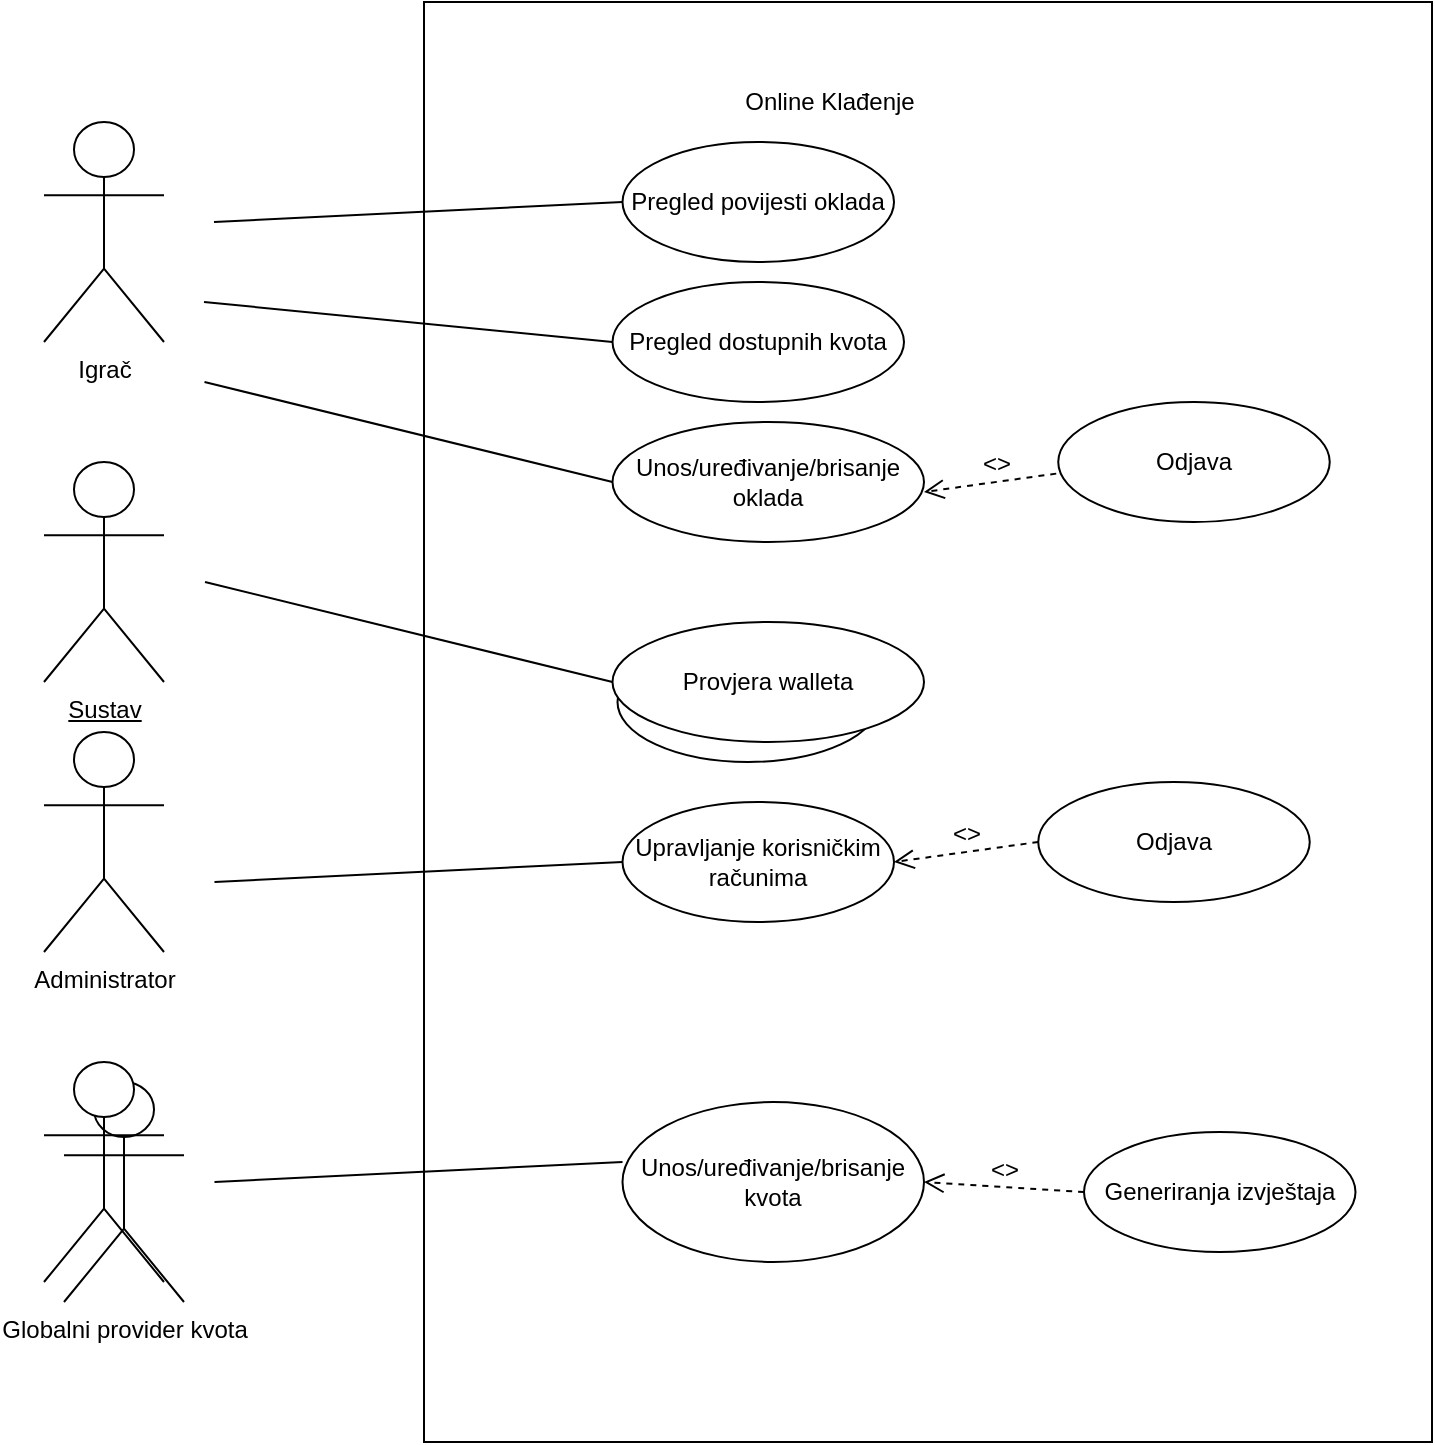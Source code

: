 <!--[if IE]><meta http-equiv="X-UA-Compatible" content="IE=5,IE=9" ><![endif]-->
<!DOCTYPE html>
<html>
<head>
<title>Dijagram slucajeva koristenja.drawio.html</title>
<meta charset="utf-8"/>
</head>
<body>
<div class="mxgraph" style="max-width:100%;border:1px solid transparent;" data-mxgraph="{&quot;highlight&quot;:&quot;#0000ff&quot;,&quot;nav&quot;:true,&quot;resize&quot;:true,&quot;xml&quot;:&quot;&lt;mxfile host=\&quot;app.diagrams.net\&quot; modified=\&quot;2024-06-23T13:14:56.244Z\&quot; agent=\&quot;Mozilla/5.0 (Windows NT 10.0; Win64; x64) AppleWebKit/537.36 (KHTML, like Gecko) Chrome/126.0.0.0 Safari/537.36\&quot; etag=\&quot;QT2k2N3sb9zTjQuXmXr6\&quot; version=\&quot;24.5.5\&quot; type=\&quot;device\&quot;&gt;&lt;diagram name=\&quot;Page-1\&quot; id=\&quot;arClDejTxvfNBvChGNd_\&quot;&gt;&lt;mxGraphModel dx=\&quot;1643\&quot; dy=\&quot;756\&quot; grid=\&quot;1\&quot; gridSize=\&quot;10\&quot; guides=\&quot;1\&quot; tooltips=\&quot;1\&quot; connect=\&quot;1\&quot; arrows=\&quot;1\&quot; fold=\&quot;1\&quot; page=\&quot;1\&quot; pageScale=\&quot;1\&quot; pageWidth=\&quot;827\&quot; pageHeight=\&quot;1169\&quot; math=\&quot;0\&quot; shadow=\&quot;0\&quot;&gt;&lt;root&gt;&lt;mxCell id=\&quot;0\&quot;/&gt;&lt;mxCell id=\&quot;1\&quot; parent=\&quot;0\&quot;/&gt;&lt;mxCell id=\&quot;2\&quot; value=\&quot;\&quot; style=\&quot;rounded=0;whiteSpace=wrap;html=1;\&quot; vertex=\&quot;1\&quot; parent=\&quot;1\&quot;&gt;&lt;mxGeometry x=\&quot;280\&quot; y=\&quot;10\&quot; width=\&quot;504\&quot; height=\&quot;720\&quot; as=\&quot;geometry\&quot;/&gt;&lt;/mxCell&gt;&lt;mxCell id=\&quot;3\&quot; value=\&quot;Administrator\&quot; style=\&quot;shape=umlActor;verticalLabelPosition=bottom;verticalAlign=top;html=1;outlineConnect=0;\&quot; vertex=\&quot;1\&quot; parent=\&quot;1\&quot;&gt;&lt;mxGeometry x=\&quot;90\&quot; y=\&quot;375\&quot; width=\&quot;60\&quot; height=\&quot;110\&quot; as=\&quot;geometry\&quot;/&gt;&lt;/mxCell&gt;&lt;mxCell id=\&quot;4\&quot; value=\&quot;Online Klađenje\&quot; style=\&quot;text;html=1;strokeColor=none;fillColor=none;align=center;verticalAlign=middle;whiteSpace=wrap;rounded=0;\&quot; vertex=\&quot;1\&quot; parent=\&quot;1\&quot;&gt;&lt;mxGeometry x=\&quot;386\&quot; y=\&quot;40\&quot; width=\&quot;194\&quot; height=\&quot;40\&quot; as=\&quot;geometry\&quot;/&gt;&lt;/mxCell&gt;&lt;mxCell id=\&quot;6\&quot; value=\&quot;Pregled dostupnih kvota\&quot; style=\&quot;ellipse;whiteSpace=wrap;html=1;\&quot; vertex=\&quot;1\&quot; parent=\&quot;1\&quot;&gt;&lt;mxGeometry x=\&quot;374.25\&quot; y=\&quot;150\&quot; width=\&quot;145.75\&quot; height=\&quot;60\&quot; as=\&quot;geometry\&quot;/&gt;&lt;/mxCell&gt;&lt;mxCell id=\&quot;7\&quot; value=\&quot;Igrač\&quot; style=\&quot;shape=umlActor;verticalLabelPosition=bottom;verticalAlign=top;html=1;outlineConnect=0;\&quot; vertex=\&quot;1\&quot; parent=\&quot;1\&quot;&gt;&lt;mxGeometry x=\&quot;90\&quot; y=\&quot;70\&quot; width=\&quot;60\&quot; height=\&quot;110\&quot; as=\&quot;geometry\&quot;/&gt;&lt;/mxCell&gt;&lt;mxCell id=\&quot;8\&quot; value=\&quot;\&quot; style=\&quot;endArrow=none;html=1;rounded=0;entryX=0;entryY=0.5;entryDx=0;entryDy=0;\&quot; edge=\&quot;1\&quot; parent=\&quot;1\&quot;&gt;&lt;mxGeometry width=\&quot;50\&quot; height=\&quot;50\&quot; relative=\&quot;1\&quot; as=\&quot;geometry\&quot;&gt;&lt;mxPoint x=\&quot;175\&quot; y=\&quot;120\&quot; as=\&quot;sourcePoint\&quot;/&gt;&lt;mxPoint x=\&quot;379.25\&quot; y=\&quot;110\&quot; as=\&quot;targetPoint\&quot;/&gt;&lt;/mxGeometry&gt;&lt;/mxCell&gt;&lt;mxCell id=\&quot;9\&quot; value=\&quot;\&quot; style=\&quot;endArrow=none;html=1;rounded=0;entryX=0;entryY=0.5;entryDx=0;entryDy=0;\&quot; edge=\&quot;1\&quot; parent=\&quot;1\&quot; target=\&quot;6\&quot;&gt;&lt;mxGeometry width=\&quot;50\&quot; height=\&quot;50\&quot; relative=\&quot;1\&quot; as=\&quot;geometry\&quot;&gt;&lt;mxPoint x=\&quot;170\&quot; y=\&quot;160\&quot; as=\&quot;sourcePoint\&quot;/&gt;&lt;mxPoint x=\&quot;366\&quot; y=\&quot;140\&quot; as=\&quot;targetPoint\&quot;/&gt;&lt;/mxGeometry&gt;&lt;/mxCell&gt;&lt;mxCell id=\&quot;10\&quot; value=\&quot;Globalni provider kvota\&quot; style=\&quot;shape=umlActor;verticalLabelPosition=bottom;verticalAlign=top;html=1;outlineConnect=0;\&quot; vertex=\&quot;1\&quot; parent=\&quot;1\&quot;&gt;&lt;mxGeometry x=\&quot;100\&quot; y=\&quot;550\&quot; width=\&quot;60\&quot; height=\&quot;110\&quot; as=\&quot;geometry\&quot;/&gt;&lt;/mxCell&gt;&lt;mxCell id=\&quot;11\&quot; value=\&quot;Unos/uređivanje/brisanje oklada\&quot; style=\&quot;ellipse;whiteSpace=wrap;html=1;\&quot; vertex=\&quot;1\&quot; parent=\&quot;1\&quot;&gt;&lt;mxGeometry x=\&quot;374.25\&quot; y=\&quot;220\&quot; width=\&quot;155.75\&quot; height=\&quot;60\&quot; as=\&quot;geometry\&quot;/&gt;&lt;/mxCell&gt;&lt;mxCell id=\&quot;12\&quot; value=\&quot;\&quot; style=\&quot;ellipse;whiteSpace=wrap;html=1;\&quot; vertex=\&quot;1\&quot; parent=\&quot;1\&quot;&gt;&lt;mxGeometry x=\&quot;376.75\&quot; y=\&quot;330\&quot; width=\&quot;130.75\&quot; height=\&quot;60\&quot; as=\&quot;geometry\&quot;/&gt;&lt;/mxCell&gt;&lt;mxCell id=\&quot;13\&quot; value=\&quot;\&quot; style=\&quot;endArrow=none;html=1;rounded=0;entryX=0;entryY=0.5;entryDx=0;entryDy=0;\&quot; edge=\&quot;1\&quot; parent=\&quot;1\&quot; target=\&quot;11\&quot;&gt;&lt;mxGeometry width=\&quot;50\&quot; height=\&quot;50\&quot; relative=\&quot;1\&quot; as=\&quot;geometry\&quot;&gt;&lt;mxPoint x=\&quot;170.25\&quot; y=\&quot;200\&quot; as=\&quot;sourcePoint\&quot;/&gt;&lt;mxPoint x=\&quot;374.25\&quot; y=\&quot;250\&quot; as=\&quot;targetPoint\&quot;/&gt;&lt;/mxGeometry&gt;&lt;/mxCell&gt;&lt;mxCell id=\&quot;15\&quot; value=\&quot;Upravljanje korisničkim računima\&quot; style=\&quot;ellipse;whiteSpace=wrap;html=1;\&quot; vertex=\&quot;1\&quot; parent=\&quot;1\&quot;&gt;&lt;mxGeometry x=\&quot;379.25\&quot; y=\&quot;410\&quot; width=\&quot;135.75\&quot; height=\&quot;60\&quot; as=\&quot;geometry\&quot;/&gt;&lt;/mxCell&gt;&lt;mxCell id=\&quot;17\&quot; value=\&quot;Odjava\&quot; style=\&quot;ellipse;whiteSpace=wrap;html=1;\&quot; vertex=\&quot;1\&quot; parent=\&quot;1\&quot;&gt;&lt;mxGeometry x=\&quot;587.12\&quot; y=\&quot;400\&quot; width=\&quot;135.75\&quot; height=\&quot;60\&quot; as=\&quot;geometry\&quot;/&gt;&lt;/mxCell&gt;&lt;mxCell id=\&quot;18\&quot; value=\&quot;&amp;lt;&amp;lt;extend&amp;gt;&amp;gt;\&quot; style=\&quot;html=1;verticalAlign=bottom;labelBackgroundColor=none;endArrow=open;endFill=0;dashed=1;rounded=0;fontSize=12;startSize=8;endSize=8;curved=1;entryX=1;entryY=0.5;entryDx=0;entryDy=0;exitX=0;exitY=0.5;exitDx=0;exitDy=0;\&quot; edge=\&quot;1\&quot; parent=\&quot;1\&quot; source=\&quot;17\&quot; target=\&quot;15\&quot;&gt;&lt;mxGeometry width=\&quot;160\&quot; relative=\&quot;1\&quot; as=\&quot;geometry\&quot;&gt;&lt;mxPoint x=\&quot;590\&quot; y=\&quot;530\&quot; as=\&quot;sourcePoint\&quot;/&gt;&lt;mxPoint x=\&quot;750\&quot; y=\&quot;530\&quot; as=\&quot;targetPoint\&quot;/&gt;&lt;/mxGeometry&gt;&lt;/mxCell&gt;&lt;mxCell id=\&quot;19\&quot; value=\&quot;\&quot; style=\&quot;endArrow=none;html=1;rounded=0;entryX=0;entryY=0.5;entryDx=0;entryDy=0;\&quot; edge=\&quot;1\&quot; parent=\&quot;1\&quot;&gt;&lt;mxGeometry width=\&quot;50\&quot; height=\&quot;50\&quot; relative=\&quot;1\&quot; as=\&quot;geometry\&quot;&gt;&lt;mxPoint x=\&quot;175.25\&quot; y=\&quot;450\&quot; as=\&quot;sourcePoint\&quot;/&gt;&lt;mxPoint x=\&quot;379.25\&quot; y=\&quot;440\&quot; as=\&quot;targetPoint\&quot;/&gt;&lt;/mxGeometry&gt;&lt;/mxCell&gt;&lt;mxCell id=\&quot;21\&quot; value=\&quot;Unos/uređivanje/brisanje kvota\&quot; style=\&quot;ellipse;whiteSpace=wrap;html=1;\&quot; vertex=\&quot;1\&quot; parent=\&quot;1\&quot;&gt;&lt;mxGeometry x=\&quot;379.25\&quot; y=\&quot;560\&quot; width=\&quot;150.75\&quot; height=\&quot;80\&quot; as=\&quot;geometry\&quot;/&gt;&lt;/mxCell&gt;&lt;mxCell id=\&quot;23\&quot; value=\&quot;Generiranja izvještaja\&quot; style=\&quot;ellipse;whiteSpace=wrap;html=1;\&quot; vertex=\&quot;1\&quot; parent=\&quot;1\&quot;&gt;&lt;mxGeometry x=\&quot;610\&quot; y=\&quot;575\&quot; width=\&quot;135.75\&quot; height=\&quot;60\&quot; as=\&quot;geometry\&quot;/&gt;&lt;/mxCell&gt;&lt;mxCell id=\&quot;24\&quot; value=\&quot;\&quot; style=\&quot;endArrow=none;html=1;rounded=0;entryX=0;entryY=0.5;entryDx=0;entryDy=0;\&quot; edge=\&quot;1\&quot; parent=\&quot;1\&quot;&gt;&lt;mxGeometry width=\&quot;50\&quot; height=\&quot;50\&quot; relative=\&quot;1\&quot; as=\&quot;geometry\&quot;&gt;&lt;mxPoint x=\&quot;175.25\&quot; y=\&quot;600\&quot; as=\&quot;sourcePoint\&quot;/&gt;&lt;mxPoint x=\&quot;379.25\&quot; y=\&quot;590\&quot; as=\&quot;targetPoint\&quot;/&gt;&lt;/mxGeometry&gt;&lt;/mxCell&gt;&lt;mxCell id=\&quot;26\&quot; value=\&quot;&amp;lt;&amp;lt;extend&amp;gt;&amp;gt;\&quot; style=\&quot;html=1;verticalAlign=bottom;labelBackgroundColor=none;endArrow=open;endFill=0;dashed=1;rounded=0;fontSize=12;startSize=8;endSize=8;curved=1;entryX=1;entryY=0.5;entryDx=0;entryDy=0;exitX=0;exitY=0.5;exitDx=0;exitDy=0;\&quot; edge=\&quot;1\&quot; parent=\&quot;1\&quot; source=\&quot;23\&quot; target=\&quot;21\&quot;&gt;&lt;mxGeometry width=\&quot;160\&quot; relative=\&quot;1\&quot; as=\&quot;geometry\&quot;&gt;&lt;mxPoint x=\&quot;610\&quot; y=\&quot;700\&quot; as=\&quot;sourcePoint\&quot;/&gt;&lt;mxPoint x=\&quot;770\&quot; y=\&quot;700\&quot; as=\&quot;targetPoint\&quot;/&gt;&lt;/mxGeometry&gt;&lt;/mxCell&gt;&lt;mxCell id=\&quot;pR7k-XiKdVi4OpIOija3-156\&quot; value=\&quot;\&quot; style=\&quot;shape=umlActor;verticalLabelPosition=bottom;verticalAlign=top;html=1;outlineConnect=0;\&quot; vertex=\&quot;1\&quot; parent=\&quot;1\&quot;&gt;&lt;mxGeometry x=\&quot;90\&quot; y=\&quot;540\&quot; width=\&quot;60\&quot; height=\&quot;110\&quot; as=\&quot;geometry\&quot;/&gt;&lt;/mxCell&gt;&lt;mxCell id=\&quot;pR7k-XiKdVi4OpIOija3-157\&quot; value=\&quot;Pregled povijesti oklada\&quot; style=\&quot;ellipse;whiteSpace=wrap;html=1;\&quot; vertex=\&quot;1\&quot; parent=\&quot;1\&quot;&gt;&lt;mxGeometry x=\&quot;379.25\&quot; y=\&quot;80\&quot; width=\&quot;135.75\&quot; height=\&quot;60\&quot; as=\&quot;geometry\&quot;/&gt;&lt;/mxCell&gt;&lt;mxCell id=\&quot;pR7k-XiKdVi4OpIOija3-159\&quot; value=\&quot;&amp;lt;&amp;lt;extend&amp;gt;&amp;gt;\&quot; style=\&quot;html=1;verticalAlign=bottom;labelBackgroundColor=none;endArrow=open;endFill=0;dashed=1;rounded=0;fontSize=12;startSize=8;endSize=8;curved=1;entryX=1;entryY=0.5;entryDx=0;entryDy=0;exitX=0;exitY=0.5;exitDx=0;exitDy=0;\&quot; edge=\&quot;1\&quot; parent=\&quot;1\&quot;&gt;&lt;mxGeometry width=\&quot;160\&quot; relative=\&quot;1\&quot; as=\&quot;geometry\&quot;&gt;&lt;mxPoint x=\&quot;602\&quot; y=\&quot;245\&quot; as=\&quot;sourcePoint\&quot;/&gt;&lt;mxPoint x=\&quot;530\&quot; y=\&quot;255\&quot; as=\&quot;targetPoint\&quot;/&gt;&lt;/mxGeometry&gt;&lt;/mxCell&gt;&lt;mxCell id=\&quot;pR7k-XiKdVi4OpIOija3-160\&quot; value=\&quot;Odjava\&quot; style=\&quot;ellipse;whiteSpace=wrap;html=1;\&quot; vertex=\&quot;1\&quot; parent=\&quot;1\&quot;&gt;&lt;mxGeometry x=\&quot;597.12\&quot; y=\&quot;210\&quot; width=\&quot;135.75\&quot; height=\&quot;60\&quot; as=\&quot;geometry\&quot;/&gt;&lt;/mxCell&gt;&lt;mxCell id=\&quot;pR7k-XiKdVi4OpIOija3-162\&quot; value=\&quot;&amp;lt;u&amp;gt;Sustav&amp;lt;/u&amp;gt;\&quot; style=\&quot;shape=umlActor;verticalLabelPosition=bottom;verticalAlign=top;html=1;outlineConnect=0;\&quot; vertex=\&quot;1\&quot; parent=\&quot;1\&quot;&gt;&lt;mxGeometry x=\&quot;90\&quot; y=\&quot;240\&quot; width=\&quot;60\&quot; height=\&quot;110\&quot; as=\&quot;geometry\&quot;/&gt;&lt;/mxCell&gt;&lt;mxCell id=\&quot;pR7k-XiKdVi4OpIOija3-165\&quot; value=\&quot;\&quot; style=\&quot;endArrow=none;html=1;rounded=0;entryX=0;entryY=0.5;entryDx=0;entryDy=0;\&quot; edge=\&quot;1\&quot; parent=\&quot;1\&quot;&gt;&lt;mxGeometry width=\&quot;50\&quot; height=\&quot;50\&quot; relative=\&quot;1\&quot; as=\&quot;geometry\&quot;&gt;&lt;mxPoint x=\&quot;170.5\&quot; y=\&quot;300\&quot; as=\&quot;sourcePoint\&quot;/&gt;&lt;mxPoint x=\&quot;374.25\&quot; y=\&quot;350\&quot; as=\&quot;targetPoint\&quot;/&gt;&lt;/mxGeometry&gt;&lt;/mxCell&gt;&lt;mxCell id=\&quot;pR7k-XiKdVi4OpIOija3-166\&quot; value=\&quot;Provjera walleta\&quot; style=\&quot;ellipse;whiteSpace=wrap;html=1;\&quot; vertex=\&quot;1\&quot; parent=\&quot;1\&quot;&gt;&lt;mxGeometry x=\&quot;374.25\&quot; y=\&quot;320\&quot; width=\&quot;155.75\&quot; height=\&quot;60\&quot; as=\&quot;geometry\&quot;/&gt;&lt;/mxCell&gt;&lt;/root&gt;&lt;/mxGraphModel&gt;&lt;/diagram&gt;&lt;/mxfile&gt;&quot;,&quot;toolbar&quot;:&quot;pages zoom layers lightbox&quot;,&quot;page&quot;:0}"></div>
<script type="text/javascript" src="https://app.diagrams.net/js/viewer-static.min.js"></script>
</body>
</html>
